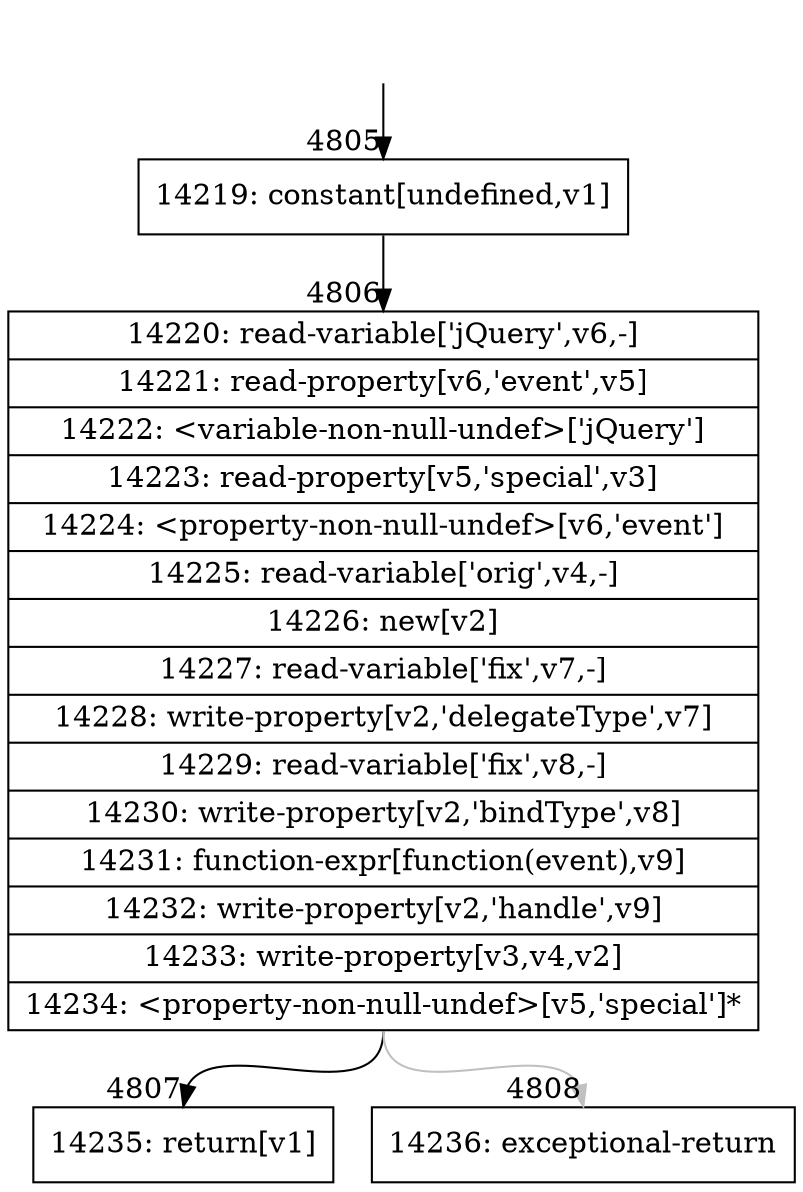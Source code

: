 digraph {
rankdir="TD"
BB_entry298[shape=none,label=""];
BB_entry298 -> BB4805 [tailport=s, headport=n, headlabel="    4805"]
BB4805 [shape=record label="{14219: constant[undefined,v1]}" ] 
BB4805 -> BB4806 [tailport=s, headport=n, headlabel="      4806"]
BB4806 [shape=record label="{14220: read-variable['jQuery',v6,-]|14221: read-property[v6,'event',v5]|14222: \<variable-non-null-undef\>['jQuery']|14223: read-property[v5,'special',v3]|14224: \<property-non-null-undef\>[v6,'event']|14225: read-variable['orig',v4,-]|14226: new[v2]|14227: read-variable['fix',v7,-]|14228: write-property[v2,'delegateType',v7]|14229: read-variable['fix',v8,-]|14230: write-property[v2,'bindType',v8]|14231: function-expr[function(event),v9]|14232: write-property[v2,'handle',v9]|14233: write-property[v3,v4,v2]|14234: \<property-non-null-undef\>[v5,'special']*}" ] 
BB4806 -> BB4807 [tailport=s, headport=n, headlabel="      4807"]
BB4806 -> BB4808 [tailport=s, headport=n, color=gray, headlabel="      4808"]
BB4807 [shape=record label="{14235: return[v1]}" ] 
BB4808 [shape=record label="{14236: exceptional-return}" ] 
}
